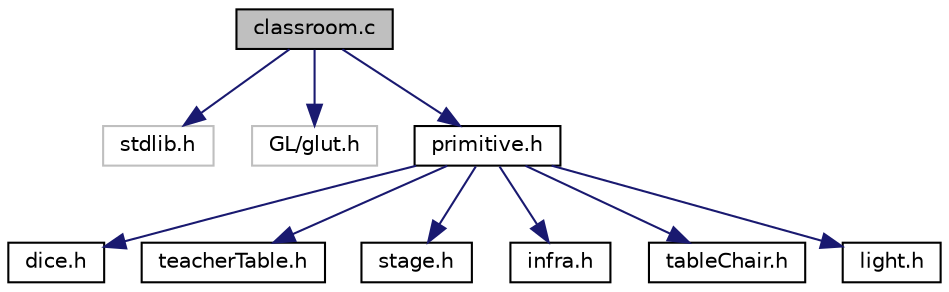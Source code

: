 digraph "classroom.c"
{
  edge [fontname="Helvetica",fontsize="10",labelfontname="Helvetica",labelfontsize="10"];
  node [fontname="Helvetica",fontsize="10",shape=record];
  Node0 [label="classroom.c",height=0.2,width=0.4,color="black", fillcolor="grey75", style="filled", fontcolor="black"];
  Node0 -> Node1 [color="midnightblue",fontsize="10",style="solid",fontname="Helvetica"];
  Node1 [label="stdlib.h",height=0.2,width=0.4,color="grey75", fillcolor="white", style="filled"];
  Node0 -> Node2 [color="midnightblue",fontsize="10",style="solid",fontname="Helvetica"];
  Node2 [label="GL/glut.h",height=0.2,width=0.4,color="grey75", fillcolor="white", style="filled"];
  Node0 -> Node3 [color="midnightblue",fontsize="10",style="solid",fontname="Helvetica"];
  Node3 [label="primitive.h",height=0.2,width=0.4,color="black", fillcolor="white", style="filled",URL="$primitive_8h.html"];
  Node3 -> Node4 [color="midnightblue",fontsize="10",style="solid",fontname="Helvetica"];
  Node4 [label="dice.h",height=0.2,width=0.4,color="black", fillcolor="white", style="filled",URL="$dice_8h.html"];
  Node3 -> Node5 [color="midnightblue",fontsize="10",style="solid",fontname="Helvetica"];
  Node5 [label="teacherTable.h",height=0.2,width=0.4,color="black", fillcolor="white", style="filled",URL="$teacherTable_8h.html"];
  Node3 -> Node6 [color="midnightblue",fontsize="10",style="solid",fontname="Helvetica"];
  Node6 [label="stage.h",height=0.2,width=0.4,color="black", fillcolor="white", style="filled",URL="$stage_8h.html"];
  Node3 -> Node7 [color="midnightblue",fontsize="10",style="solid",fontname="Helvetica"];
  Node7 [label="infra.h",height=0.2,width=0.4,color="black", fillcolor="white", style="filled",URL="$infra_8h.html"];
  Node3 -> Node8 [color="midnightblue",fontsize="10",style="solid",fontname="Helvetica"];
  Node8 [label="tableChair.h",height=0.2,width=0.4,color="black", fillcolor="white", style="filled",URL="$tableChair_8h.html"];
  Node3 -> Node9 [color="midnightblue",fontsize="10",style="solid",fontname="Helvetica"];
  Node9 [label="light.h",height=0.2,width=0.4,color="black", fillcolor="white", style="filled",URL="$light_8h.html"];
}
